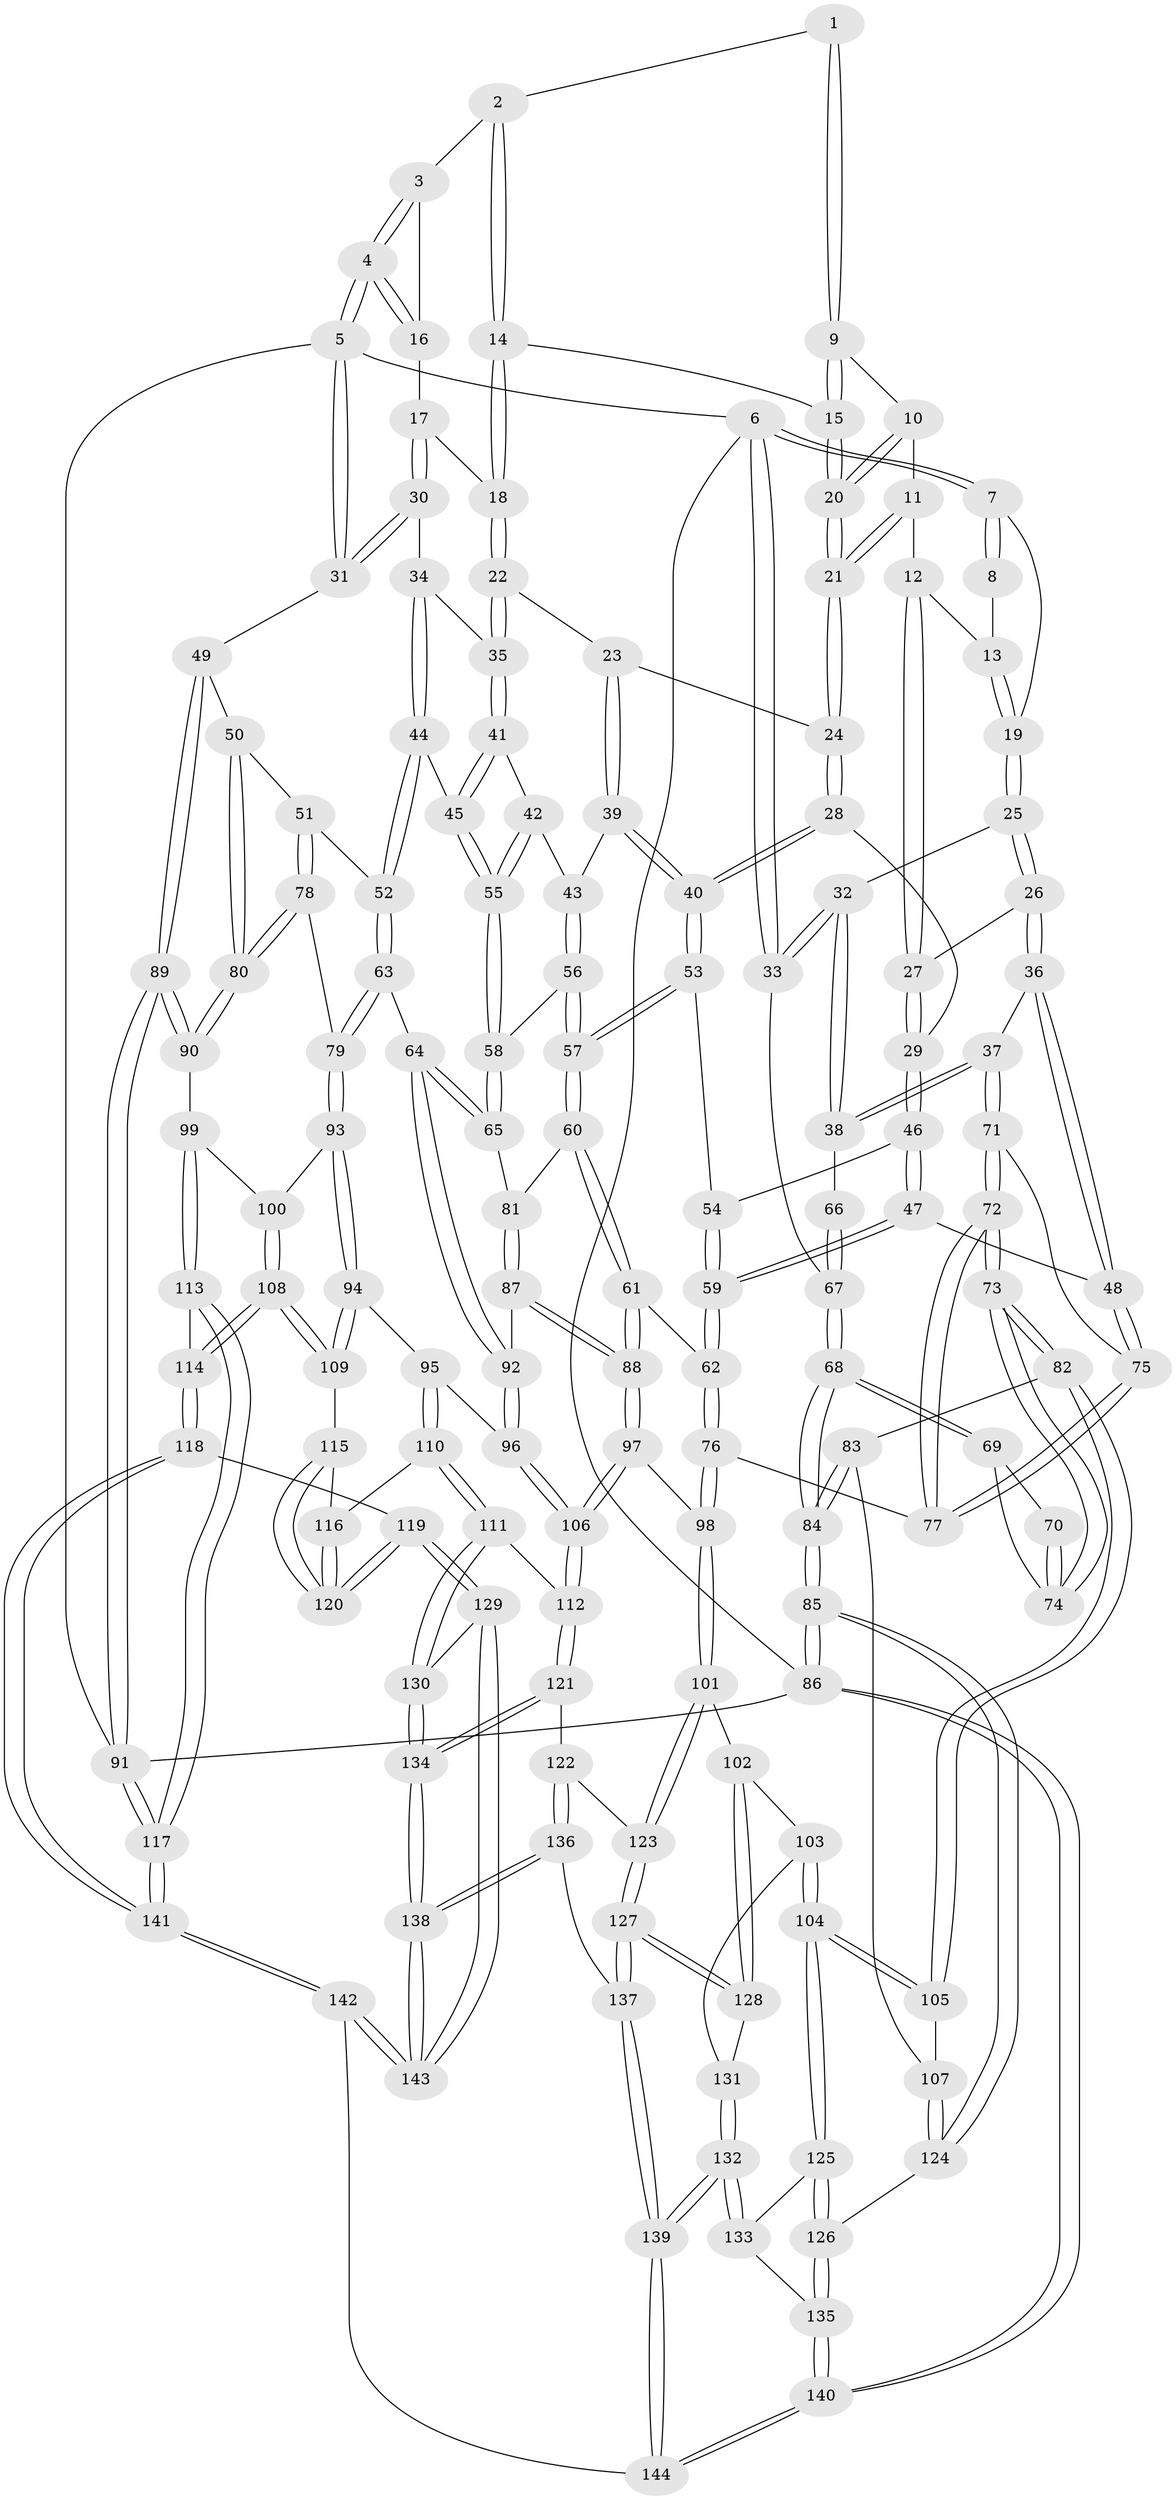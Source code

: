 // Generated by graph-tools (version 1.1) at 2025/27/03/09/25 03:27:13]
// undirected, 144 vertices, 357 edges
graph export_dot {
graph [start="1"]
  node [color=gray90,style=filled];
  1 [pos="+0.539128245688937+0"];
  2 [pos="+0.7038929683617201+0"];
  3 [pos="+0.7492325705060672+0"];
  4 [pos="+1+0"];
  5 [pos="+1+0"];
  6 [pos="+0+0"];
  7 [pos="+0.051611503560020304+0"];
  8 [pos="+0.4158621212294591+0"];
  9 [pos="+0.5415574569063959+0"];
  10 [pos="+0.534111637703936+0"];
  11 [pos="+0.49072268804990926+0.038455895989972906"];
  12 [pos="+0.4005934500504423+0.08413724206908905"];
  13 [pos="+0.40309008206208413+0"];
  14 [pos="+0.6595133834501524+0.05120527438804922"];
  15 [pos="+0.6229290581506418+0.06316792584755014"];
  16 [pos="+0.7748428054557215+0.08130472362746842"];
  17 [pos="+0.7750571094973636+0.09561475478027198"];
  18 [pos="+0.7433067025271966+0.11544568275804996"];
  19 [pos="+0.2671757736766763+0.0967855925190347"];
  20 [pos="+0.5705512778259447+0.10876463689398293"];
  21 [pos="+0.5572138162835061+0.14555479576556787"];
  22 [pos="+0.7096523951030193+0.17273842180862437"];
  23 [pos="+0.6419471689470001+0.21065579790811587"];
  24 [pos="+0.5506256543764342+0.17734776077664016"];
  25 [pos="+0.2737024700555544+0.13065381176157503"];
  26 [pos="+0.3402089515741029+0.17516936783799703"];
  27 [pos="+0.375966393293626+0.16915344838071522"];
  28 [pos="+0.49601873550309294+0.19732194548089202"];
  29 [pos="+0.46573856513224904+0.20595995375334686"];
  30 [pos="+0.9828556412267951+0.14942973108710986"];
  31 [pos="+1+0.08094442831035378"];
  32 [pos="+0.053848421239526906+0.15383810345576945"];
  33 [pos="+0+0"];
  34 [pos="+0.951197436554703+0.1747115218886149"];
  35 [pos="+0.8108256477370195+0.25818210541580555"];
  36 [pos="+0.33155383451117043+0.19258088334235612"];
  37 [pos="+0.19809762434318723+0.35044128122248375"];
  38 [pos="+0.1662839101916499+0.34133534645340563"];
  39 [pos="+0.6644706918392398+0.3052900645539065"];
  40 [pos="+0.5980082959338985+0.3510125296509979"];
  41 [pos="+0.7931448335248233+0.31994724080196707"];
  42 [pos="+0.7010786861439264+0.3230774332449494"];
  43 [pos="+0.685506386449668+0.3225819362119129"];
  44 [pos="+0.8535175091034191+0.3737764973170201"];
  45 [pos="+0.823643157802765+0.3649178714594354"];
  46 [pos="+0.46932942394034055+0.2624927510135693"];
  47 [pos="+0.39034486603763424+0.40590192952648013"];
  48 [pos="+0.3640780914158936+0.4083908751420468"];
  49 [pos="+1+0.25085585246792325"];
  50 [pos="+0.957442756115357+0.4049089180290821"];
  51 [pos="+0.9316391128071727+0.4121350217465387"];
  52 [pos="+0.913208275511377+0.410932025360902"];
  53 [pos="+0.5727764742806611+0.37594228257387713"];
  54 [pos="+0.5238347653491743+0.3602696503643787"];
  55 [pos="+0.77148959884204+0.4297128315676588"];
  56 [pos="+0.6877454789417069+0.41743568347119375"];
  57 [pos="+0.6027564875271256+0.48004814020757247"];
  58 [pos="+0.7592827984038827+0.44793570762473783"];
  59 [pos="+0.45442960466267196+0.4385903599677352"];
  60 [pos="+0.5994911056636438+0.49069778350673515"];
  61 [pos="+0.5499535610230087+0.5242485590997026"];
  62 [pos="+0.4961573418685065+0.5158243338442079"];
  63 [pos="+0.8096455347414848+0.5305660939043833"];
  64 [pos="+0.7808901345351916+0.5296360187897495"];
  65 [pos="+0.777800813194128+0.5259783836046321"];
  66 [pos="+0.16340526699959665+0.3429584229461244"];
  67 [pos="+0+0.30001971795197985"];
  68 [pos="+0+0.41114080682575715"];
  69 [pos="+0+0.42652838167915136"];
  70 [pos="+0.11326942615094401+0.38225480959694974"];
  71 [pos="+0.2001192353287533+0.35361291031045444"];
  72 [pos="+0.18708997830487753+0.5875738621279485"];
  73 [pos="+0.16285570903573177+0.6066028571001197"];
  74 [pos="+0.10425873345344276+0.5152082308046085"];
  75 [pos="+0.33987823542005224+0.4211588005160504"];
  76 [pos="+0.3857550426650187+0.5980552478359584"];
  77 [pos="+0.31181688427765547+0.5599154754727407"];
  78 [pos="+0.919315604778009+0.5939080835870095"];
  79 [pos="+0.9070374982151292+0.5937794529216465"];
  80 [pos="+1+0.627175336028739"];
  81 [pos="+0.6318241858930175+0.5091224568069699"];
  82 [pos="+0.161781919492529+0.6084055722221073"];
  83 [pos="+0.046183450343079996+0.6387058859745312"];
  84 [pos="+0+0.657419548123655"];
  85 [pos="+0+0.7881114471188866"];
  86 [pos="+0+1"];
  87 [pos="+0.6989813115915232+0.6423392625477594"];
  88 [pos="+0.5791792108549341+0.6632687973060098"];
  89 [pos="+1+0.6637813163821111"];
  90 [pos="+1+0.6503963807644378"];
  91 [pos="+1+1"];
  92 [pos="+0.7270831980886581+0.6477158627516226"];
  93 [pos="+0.8123400826961488+0.6956743427849599"];
  94 [pos="+0.7956214611179843+0.707522421269059"];
  95 [pos="+0.7556377127961634+0.6898621721241261"];
  96 [pos="+0.7472022537855472+0.6796482905265407"];
  97 [pos="+0.5767037931014806+0.6672588213434072"];
  98 [pos="+0.41858334413577125+0.7040073662674212"];
  99 [pos="+1+0.681416490686649"];
  100 [pos="+0.9376748951770651+0.7020129447147883"];
  101 [pos="+0.41370708911038284+0.7181661217850313"];
  102 [pos="+0.3520796898900161+0.7423383067998572"];
  103 [pos="+0.23882582091656956+0.7594403566579395"];
  104 [pos="+0.23341120976941765+0.757993252279452"];
  105 [pos="+0.1989837107541028+0.7057213365824808"];
  106 [pos="+0.6011071946312898+0.7658852503220708"];
  107 [pos="+0.0858035891916236+0.7928701046009952"];
  108 [pos="+0.8385391230525631+0.7721825937655789"];
  109 [pos="+0.8112143074830936+0.7397168920962011"];
  110 [pos="+0.6927550617001519+0.7852978623408177"];
  111 [pos="+0.6302846725097241+0.8026871372809785"];
  112 [pos="+0.602465108656654+0.7823238987303104"];
  113 [pos="+0.8914909701214228+0.8423291922821828"];
  114 [pos="+0.8695146871849391+0.8329661662878791"];
  115 [pos="+0.7638894348336412+0.7935897368848496"];
  116 [pos="+0.698415535089075+0.7902982383312137"];
  117 [pos="+1+1"];
  118 [pos="+0.761380578953731+0.8892862993216915"];
  119 [pos="+0.757936006299048+0.8888749014441599"];
  120 [pos="+0.743348273226917+0.8440768831322656"];
  121 [pos="+0.4916932672522705+0.8365863485820948"];
  122 [pos="+0.4822706045722408+0.8322954567873482"];
  123 [pos="+0.4549583759403934+0.8082496595616374"];
  124 [pos="+0.07014525652655365+0.8354285643956136"];
  125 [pos="+0.20820353315172968+0.7997247733733565"];
  126 [pos="+0.10012635258457128+0.8606438069126287"];
  127 [pos="+0.3449126334106374+0.8829100529443478"];
  128 [pos="+0.3416645673454813+0.8767357574465102"];
  129 [pos="+0.7165548981592169+0.9066432827026114"];
  130 [pos="+0.6369555817331156+0.8333558630934822"];
  131 [pos="+0.26789881469758825+0.8070602904953845"];
  132 [pos="+0.2724714476115449+0.9559772027708539"];
  133 [pos="+0.21446052947998137+0.8759464362183016"];
  134 [pos="+0.5569823030879116+0.9863806600250636"];
  135 [pos="+0.11318164721968209+0.9282456709723798"];
  136 [pos="+0.3978925326502102+0.9420780069462144"];
  137 [pos="+0.33576063380148546+0.9356874047201236"];
  138 [pos="+0.5659123398075091+1"];
  139 [pos="+0.28347111562466093+0.978756294532653"];
  140 [pos="+0.08419523212247276+1"];
  141 [pos="+1+1"];
  142 [pos="+0.5955699980914749+1"];
  143 [pos="+0.5859041374151939+1"];
  144 [pos="+0.12294504177771147+1"];
  1 -- 2;
  1 -- 9;
  1 -- 9;
  2 -- 3;
  2 -- 14;
  2 -- 14;
  3 -- 4;
  3 -- 4;
  3 -- 16;
  4 -- 5;
  4 -- 5;
  4 -- 16;
  4 -- 16;
  5 -- 6;
  5 -- 31;
  5 -- 31;
  5 -- 91;
  6 -- 7;
  6 -- 7;
  6 -- 33;
  6 -- 33;
  6 -- 86;
  7 -- 8;
  7 -- 8;
  7 -- 19;
  8 -- 13;
  9 -- 10;
  9 -- 15;
  9 -- 15;
  10 -- 11;
  10 -- 20;
  10 -- 20;
  11 -- 12;
  11 -- 21;
  11 -- 21;
  12 -- 13;
  12 -- 27;
  12 -- 27;
  13 -- 19;
  13 -- 19;
  14 -- 15;
  14 -- 18;
  14 -- 18;
  15 -- 20;
  15 -- 20;
  16 -- 17;
  17 -- 18;
  17 -- 30;
  17 -- 30;
  18 -- 22;
  18 -- 22;
  19 -- 25;
  19 -- 25;
  20 -- 21;
  20 -- 21;
  21 -- 24;
  21 -- 24;
  22 -- 23;
  22 -- 35;
  22 -- 35;
  23 -- 24;
  23 -- 39;
  23 -- 39;
  24 -- 28;
  24 -- 28;
  25 -- 26;
  25 -- 26;
  25 -- 32;
  26 -- 27;
  26 -- 36;
  26 -- 36;
  27 -- 29;
  27 -- 29;
  28 -- 29;
  28 -- 40;
  28 -- 40;
  29 -- 46;
  29 -- 46;
  30 -- 31;
  30 -- 31;
  30 -- 34;
  31 -- 49;
  32 -- 33;
  32 -- 33;
  32 -- 38;
  32 -- 38;
  33 -- 67;
  34 -- 35;
  34 -- 44;
  34 -- 44;
  35 -- 41;
  35 -- 41;
  36 -- 37;
  36 -- 48;
  36 -- 48;
  37 -- 38;
  37 -- 38;
  37 -- 71;
  37 -- 71;
  38 -- 66;
  39 -- 40;
  39 -- 40;
  39 -- 43;
  40 -- 53;
  40 -- 53;
  41 -- 42;
  41 -- 45;
  41 -- 45;
  42 -- 43;
  42 -- 55;
  42 -- 55;
  43 -- 56;
  43 -- 56;
  44 -- 45;
  44 -- 52;
  44 -- 52;
  45 -- 55;
  45 -- 55;
  46 -- 47;
  46 -- 47;
  46 -- 54;
  47 -- 48;
  47 -- 59;
  47 -- 59;
  48 -- 75;
  48 -- 75;
  49 -- 50;
  49 -- 89;
  49 -- 89;
  50 -- 51;
  50 -- 80;
  50 -- 80;
  51 -- 52;
  51 -- 78;
  51 -- 78;
  52 -- 63;
  52 -- 63;
  53 -- 54;
  53 -- 57;
  53 -- 57;
  54 -- 59;
  54 -- 59;
  55 -- 58;
  55 -- 58;
  56 -- 57;
  56 -- 57;
  56 -- 58;
  57 -- 60;
  57 -- 60;
  58 -- 65;
  58 -- 65;
  59 -- 62;
  59 -- 62;
  60 -- 61;
  60 -- 61;
  60 -- 81;
  61 -- 62;
  61 -- 88;
  61 -- 88;
  62 -- 76;
  62 -- 76;
  63 -- 64;
  63 -- 79;
  63 -- 79;
  64 -- 65;
  64 -- 65;
  64 -- 92;
  64 -- 92;
  65 -- 81;
  66 -- 67;
  66 -- 67;
  67 -- 68;
  67 -- 68;
  68 -- 69;
  68 -- 69;
  68 -- 84;
  68 -- 84;
  69 -- 70;
  69 -- 74;
  70 -- 74;
  70 -- 74;
  71 -- 72;
  71 -- 72;
  71 -- 75;
  72 -- 73;
  72 -- 73;
  72 -- 77;
  72 -- 77;
  73 -- 74;
  73 -- 74;
  73 -- 82;
  73 -- 82;
  75 -- 77;
  75 -- 77;
  76 -- 77;
  76 -- 98;
  76 -- 98;
  78 -- 79;
  78 -- 80;
  78 -- 80;
  79 -- 93;
  79 -- 93;
  80 -- 90;
  80 -- 90;
  81 -- 87;
  81 -- 87;
  82 -- 83;
  82 -- 105;
  82 -- 105;
  83 -- 84;
  83 -- 84;
  83 -- 107;
  84 -- 85;
  84 -- 85;
  85 -- 86;
  85 -- 86;
  85 -- 124;
  85 -- 124;
  86 -- 140;
  86 -- 140;
  86 -- 91;
  87 -- 88;
  87 -- 88;
  87 -- 92;
  88 -- 97;
  88 -- 97;
  89 -- 90;
  89 -- 90;
  89 -- 91;
  89 -- 91;
  90 -- 99;
  91 -- 117;
  91 -- 117;
  92 -- 96;
  92 -- 96;
  93 -- 94;
  93 -- 94;
  93 -- 100;
  94 -- 95;
  94 -- 109;
  94 -- 109;
  95 -- 96;
  95 -- 110;
  95 -- 110;
  96 -- 106;
  96 -- 106;
  97 -- 98;
  97 -- 106;
  97 -- 106;
  98 -- 101;
  98 -- 101;
  99 -- 100;
  99 -- 113;
  99 -- 113;
  100 -- 108;
  100 -- 108;
  101 -- 102;
  101 -- 123;
  101 -- 123;
  102 -- 103;
  102 -- 128;
  102 -- 128;
  103 -- 104;
  103 -- 104;
  103 -- 131;
  104 -- 105;
  104 -- 105;
  104 -- 125;
  104 -- 125;
  105 -- 107;
  106 -- 112;
  106 -- 112;
  107 -- 124;
  107 -- 124;
  108 -- 109;
  108 -- 109;
  108 -- 114;
  108 -- 114;
  109 -- 115;
  110 -- 111;
  110 -- 111;
  110 -- 116;
  111 -- 112;
  111 -- 130;
  111 -- 130;
  112 -- 121;
  112 -- 121;
  113 -- 114;
  113 -- 117;
  113 -- 117;
  114 -- 118;
  114 -- 118;
  115 -- 116;
  115 -- 120;
  115 -- 120;
  116 -- 120;
  116 -- 120;
  117 -- 141;
  117 -- 141;
  118 -- 119;
  118 -- 141;
  118 -- 141;
  119 -- 120;
  119 -- 120;
  119 -- 129;
  119 -- 129;
  121 -- 122;
  121 -- 134;
  121 -- 134;
  122 -- 123;
  122 -- 136;
  122 -- 136;
  123 -- 127;
  123 -- 127;
  124 -- 126;
  125 -- 126;
  125 -- 126;
  125 -- 133;
  126 -- 135;
  126 -- 135;
  127 -- 128;
  127 -- 128;
  127 -- 137;
  127 -- 137;
  128 -- 131;
  129 -- 130;
  129 -- 143;
  129 -- 143;
  130 -- 134;
  130 -- 134;
  131 -- 132;
  131 -- 132;
  132 -- 133;
  132 -- 133;
  132 -- 139;
  132 -- 139;
  133 -- 135;
  134 -- 138;
  134 -- 138;
  135 -- 140;
  135 -- 140;
  136 -- 137;
  136 -- 138;
  136 -- 138;
  137 -- 139;
  137 -- 139;
  138 -- 143;
  138 -- 143;
  139 -- 144;
  139 -- 144;
  140 -- 144;
  140 -- 144;
  141 -- 142;
  141 -- 142;
  142 -- 143;
  142 -- 143;
  142 -- 144;
}
